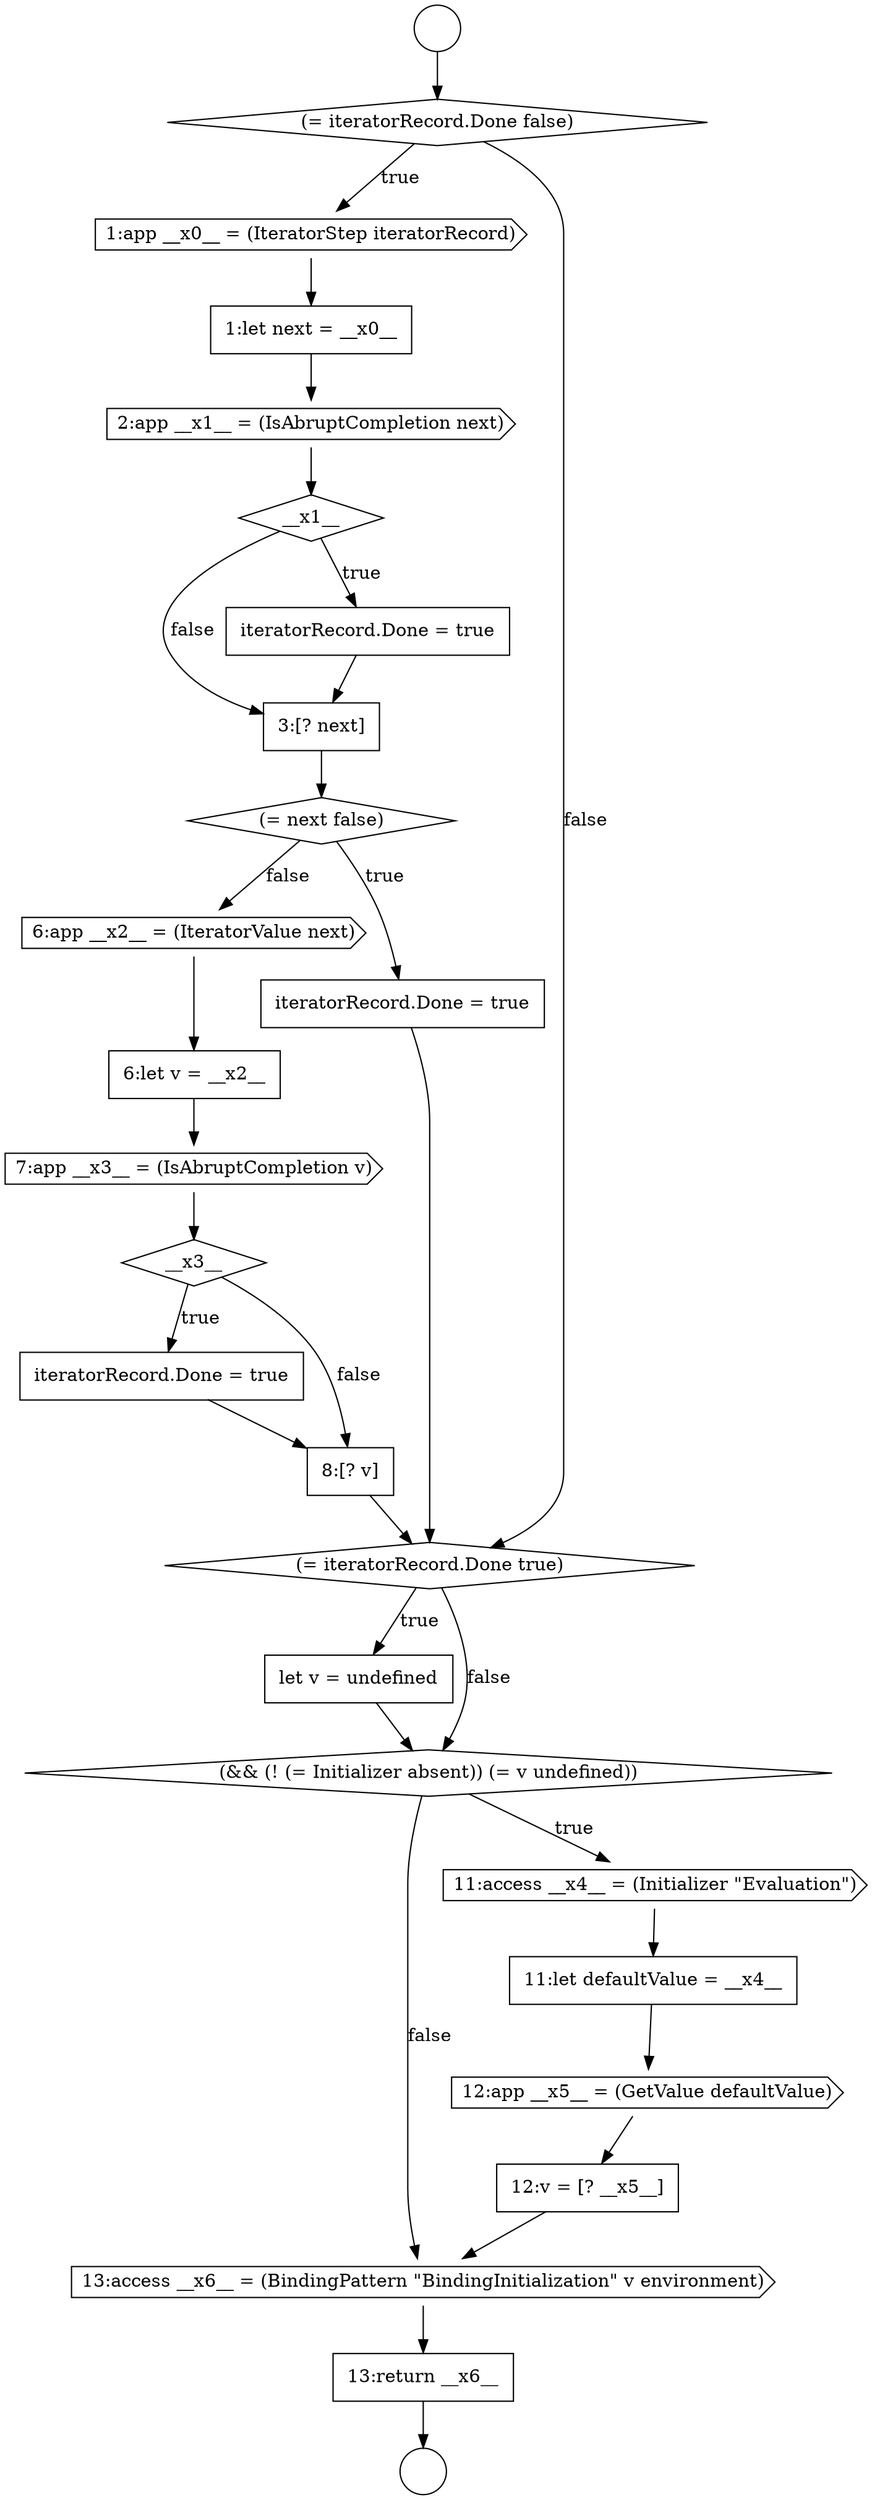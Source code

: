 digraph {
  node6905 [shape=none, margin=0, label=<<font color="black">
    <table border="0" cellborder="1" cellspacing="0" cellpadding="10">
      <tr><td align="left">3:[? next]</td></tr>
    </table>
  </font>> color="black" fillcolor="white" style=filled]
  node6919 [shape=cds, label=<<font color="black">12:app __x5__ = (GetValue defaultValue)</font>> color="black" fillcolor="white" style=filled]
  node6908 [shape=cds, label=<<font color="black">6:app __x2__ = (IteratorValue next)</font>> color="black" fillcolor="white" style=filled]
  node6920 [shape=none, margin=0, label=<<font color="black">
    <table border="0" cellborder="1" cellspacing="0" cellpadding="10">
      <tr><td align="left">12:v = [? __x5__]</td></tr>
    </table>
  </font>> color="black" fillcolor="white" style=filled]
  node6907 [shape=none, margin=0, label=<<font color="black">
    <table border="0" cellborder="1" cellspacing="0" cellpadding="10">
      <tr><td align="left">iteratorRecord.Done = true</td></tr>
    </table>
  </font>> color="black" fillcolor="white" style=filled]
  node6912 [shape=none, margin=0, label=<<font color="black">
    <table border="0" cellborder="1" cellspacing="0" cellpadding="10">
      <tr><td align="left">iteratorRecord.Done = true</td></tr>
    </table>
  </font>> color="black" fillcolor="white" style=filled]
  node6906 [shape=diamond, label=<<font color="black">(= next false)</font>> color="black" fillcolor="white" style=filled]
  node6911 [shape=diamond, label=<<font color="black">__x3__</font>> color="black" fillcolor="white" style=filled]
  node6918 [shape=none, margin=0, label=<<font color="black">
    <table border="0" cellborder="1" cellspacing="0" cellpadding="10">
      <tr><td align="left">11:let defaultValue = __x4__</td></tr>
    </table>
  </font>> color="black" fillcolor="white" style=filled]
  node6900 [shape=cds, label=<<font color="black">1:app __x0__ = (IteratorStep iteratorRecord)</font>> color="black" fillcolor="white" style=filled]
  node6914 [shape=diamond, label=<<font color="black">(= iteratorRecord.Done true)</font>> color="black" fillcolor="white" style=filled]
  node6909 [shape=none, margin=0, label=<<font color="black">
    <table border="0" cellborder="1" cellspacing="0" cellpadding="10">
      <tr><td align="left">6:let v = __x2__</td></tr>
    </table>
  </font>> color="black" fillcolor="white" style=filled]
  node6904 [shape=none, margin=0, label=<<font color="black">
    <table border="0" cellborder="1" cellspacing="0" cellpadding="10">
      <tr><td align="left">iteratorRecord.Done = true</td></tr>
    </table>
  </font>> color="black" fillcolor="white" style=filled]
  node6897 [shape=circle label=" " color="black" fillcolor="white" style=filled]
  node6915 [shape=none, margin=0, label=<<font color="black">
    <table border="0" cellborder="1" cellspacing="0" cellpadding="10">
      <tr><td align="left">let v = undefined</td></tr>
    </table>
  </font>> color="black" fillcolor="white" style=filled]
  node6901 [shape=none, margin=0, label=<<font color="black">
    <table border="0" cellborder="1" cellspacing="0" cellpadding="10">
      <tr><td align="left">1:let next = __x0__</td></tr>
    </table>
  </font>> color="black" fillcolor="white" style=filled]
  node6922 [shape=none, margin=0, label=<<font color="black">
    <table border="0" cellborder="1" cellspacing="0" cellpadding="10">
      <tr><td align="left">13:return __x6__</td></tr>
    </table>
  </font>> color="black" fillcolor="white" style=filled]
  node6916 [shape=diamond, label=<<font color="black">(&amp;&amp; (! (= Initializer absent)) (= v undefined))</font>> color="black" fillcolor="white" style=filled]
  node6898 [shape=circle label=" " color="black" fillcolor="white" style=filled]
  node6902 [shape=cds, label=<<font color="black">2:app __x1__ = (IsAbruptCompletion next)</font>> color="black" fillcolor="white" style=filled]
  node6921 [shape=cds, label=<<font color="black">13:access __x6__ = (BindingPattern &quot;BindingInitialization&quot; v environment)</font>> color="black" fillcolor="white" style=filled]
  node6899 [shape=diamond, label=<<font color="black">(= iteratorRecord.Done false)</font>> color="black" fillcolor="white" style=filled]
  node6917 [shape=cds, label=<<font color="black">11:access __x4__ = (Initializer &quot;Evaluation&quot;)</font>> color="black" fillcolor="white" style=filled]
  node6903 [shape=diamond, label=<<font color="black">__x1__</font>> color="black" fillcolor="white" style=filled]
  node6913 [shape=none, margin=0, label=<<font color="black">
    <table border="0" cellborder="1" cellspacing="0" cellpadding="10">
      <tr><td align="left">8:[? v]</td></tr>
    </table>
  </font>> color="black" fillcolor="white" style=filled]
  node6910 [shape=cds, label=<<font color="black">7:app __x3__ = (IsAbruptCompletion v)</font>> color="black" fillcolor="white" style=filled]
  node6911 -> node6912 [label=<<font color="black">true</font>> color="black"]
  node6911 -> node6913 [label=<<font color="black">false</font>> color="black"]
  node6901 -> node6902 [ color="black"]
  node6916 -> node6917 [label=<<font color="black">true</font>> color="black"]
  node6916 -> node6921 [label=<<font color="black">false</font>> color="black"]
  node6905 -> node6906 [ color="black"]
  node6900 -> node6901 [ color="black"]
  node6908 -> node6909 [ color="black"]
  node6909 -> node6910 [ color="black"]
  node6897 -> node6899 [ color="black"]
  node6915 -> node6916 [ color="black"]
  node6919 -> node6920 [ color="black"]
  node6910 -> node6911 [ color="black"]
  node6922 -> node6898 [ color="black"]
  node6903 -> node6904 [label=<<font color="black">true</font>> color="black"]
  node6903 -> node6905 [label=<<font color="black">false</font>> color="black"]
  node6920 -> node6921 [ color="black"]
  node6902 -> node6903 [ color="black"]
  node6907 -> node6914 [ color="black"]
  node6918 -> node6919 [ color="black"]
  node6914 -> node6915 [label=<<font color="black">true</font>> color="black"]
  node6914 -> node6916 [label=<<font color="black">false</font>> color="black"]
  node6906 -> node6907 [label=<<font color="black">true</font>> color="black"]
  node6906 -> node6908 [label=<<font color="black">false</font>> color="black"]
  node6913 -> node6914 [ color="black"]
  node6921 -> node6922 [ color="black"]
  node6899 -> node6900 [label=<<font color="black">true</font>> color="black"]
  node6899 -> node6914 [label=<<font color="black">false</font>> color="black"]
  node6912 -> node6913 [ color="black"]
  node6917 -> node6918 [ color="black"]
  node6904 -> node6905 [ color="black"]
}
